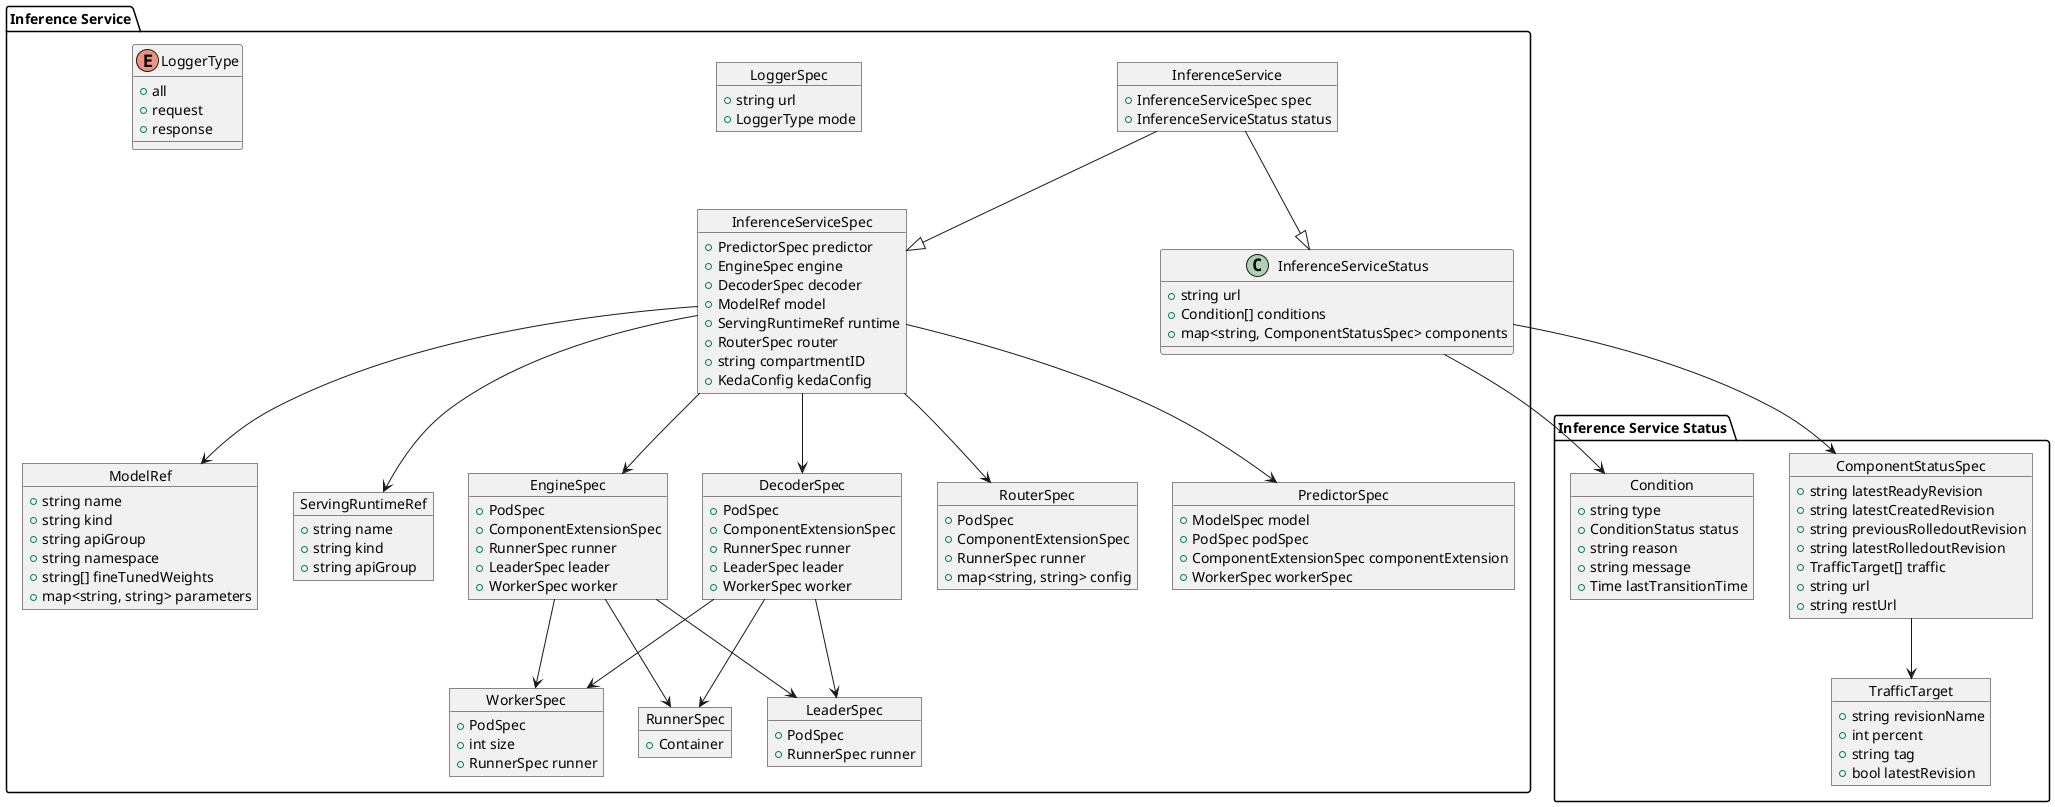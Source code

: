 @startuml InferenceService

package "Inference Service" {
  object InferenceService {
    + InferenceServiceSpec spec
    + InferenceServiceStatus status
  }

  object InferenceServiceSpec {
    + PredictorSpec predictor
    + EngineSpec engine
    + DecoderSpec decoder
    + ModelRef model
    + ServingRuntimeRef runtime
    + RouterSpec router
    + string compartmentID
    + KedaConfig kedaConfig
  }

  object EngineSpec {
    + PodSpec
    + ComponentExtensionSpec
    + RunnerSpec runner
    + LeaderSpec leader
    + WorkerSpec worker
  }

  object DecoderSpec {
    + PodSpec
    + ComponentExtensionSpec
    + RunnerSpec runner
    + LeaderSpec leader
    + WorkerSpec worker
  }

  object LeaderSpec {
    + PodSpec
    + RunnerSpec runner
  }

  object WorkerSpec {
    + PodSpec
    + int size
    + RunnerSpec runner
  }

  object RouterSpec {
    + PodSpec
    + ComponentExtensionSpec
    + RunnerSpec runner
    + map<string, string> config
  }

  object RunnerSpec {
    + Container
  }

  object PredictorSpec {
    + ModelSpec model
    + PodSpec podSpec
    + ComponentExtensionSpec componentExtension
    + WorkerSpec workerSpec
  }

  object ModelRef {
    + string name
    + string kind
    + string apiGroup
    + string namespace
    + string[] fineTunedWeights
    + map<string, string> parameters
  }

  object ServingRuntimeRef {
    + string name
    + string kind
    + string apiGroup
  }

  object LoggerSpec {
    + string url
    + LoggerType mode
  }

  enum LoggerType {
    + all
    + request
    + response
  }

  InferenceService --|> InferenceServiceSpec
  InferenceService --|> InferenceServiceStatus
  InferenceServiceSpec --> PredictorSpec
  InferenceServiceSpec --> EngineSpec
  InferenceServiceSpec --> DecoderSpec
  InferenceServiceSpec --> ModelRef
  InferenceServiceSpec --> ServingRuntimeRef
  InferenceServiceSpec --> RouterSpec
  EngineSpec --> LeaderSpec
  EngineSpec --> WorkerSpec
  EngineSpec --> RunnerSpec
  DecoderSpec --> LeaderSpec
  DecoderSpec --> WorkerSpec
  DecoderSpec --> RunnerSpec
}

package "Inference Service Status" {
  object InferenceServiceStatus {
    + string url
    + Condition[] conditions
    + map<string, ComponentStatusSpec> components
  }

  object ComponentStatusSpec {
    + string latestReadyRevision
    + string latestCreatedRevision
    + string previousRolledoutRevision
    + string latestRolledoutRevision
    + TrafficTarget[] traffic
    + string url
    + string restUrl
  }

  object Condition {
    + string type
    + ConditionStatus status
    + string reason
    + string message
    + Time lastTransitionTime
  }

  object TrafficTarget {
    + string revisionName
    + int percent
    + string tag
    + bool latestRevision
  }

  InferenceServiceStatus --> ComponentStatusSpec
  InferenceServiceStatus --> Condition
  ComponentStatusSpec --> TrafficTarget
}
@enduml
